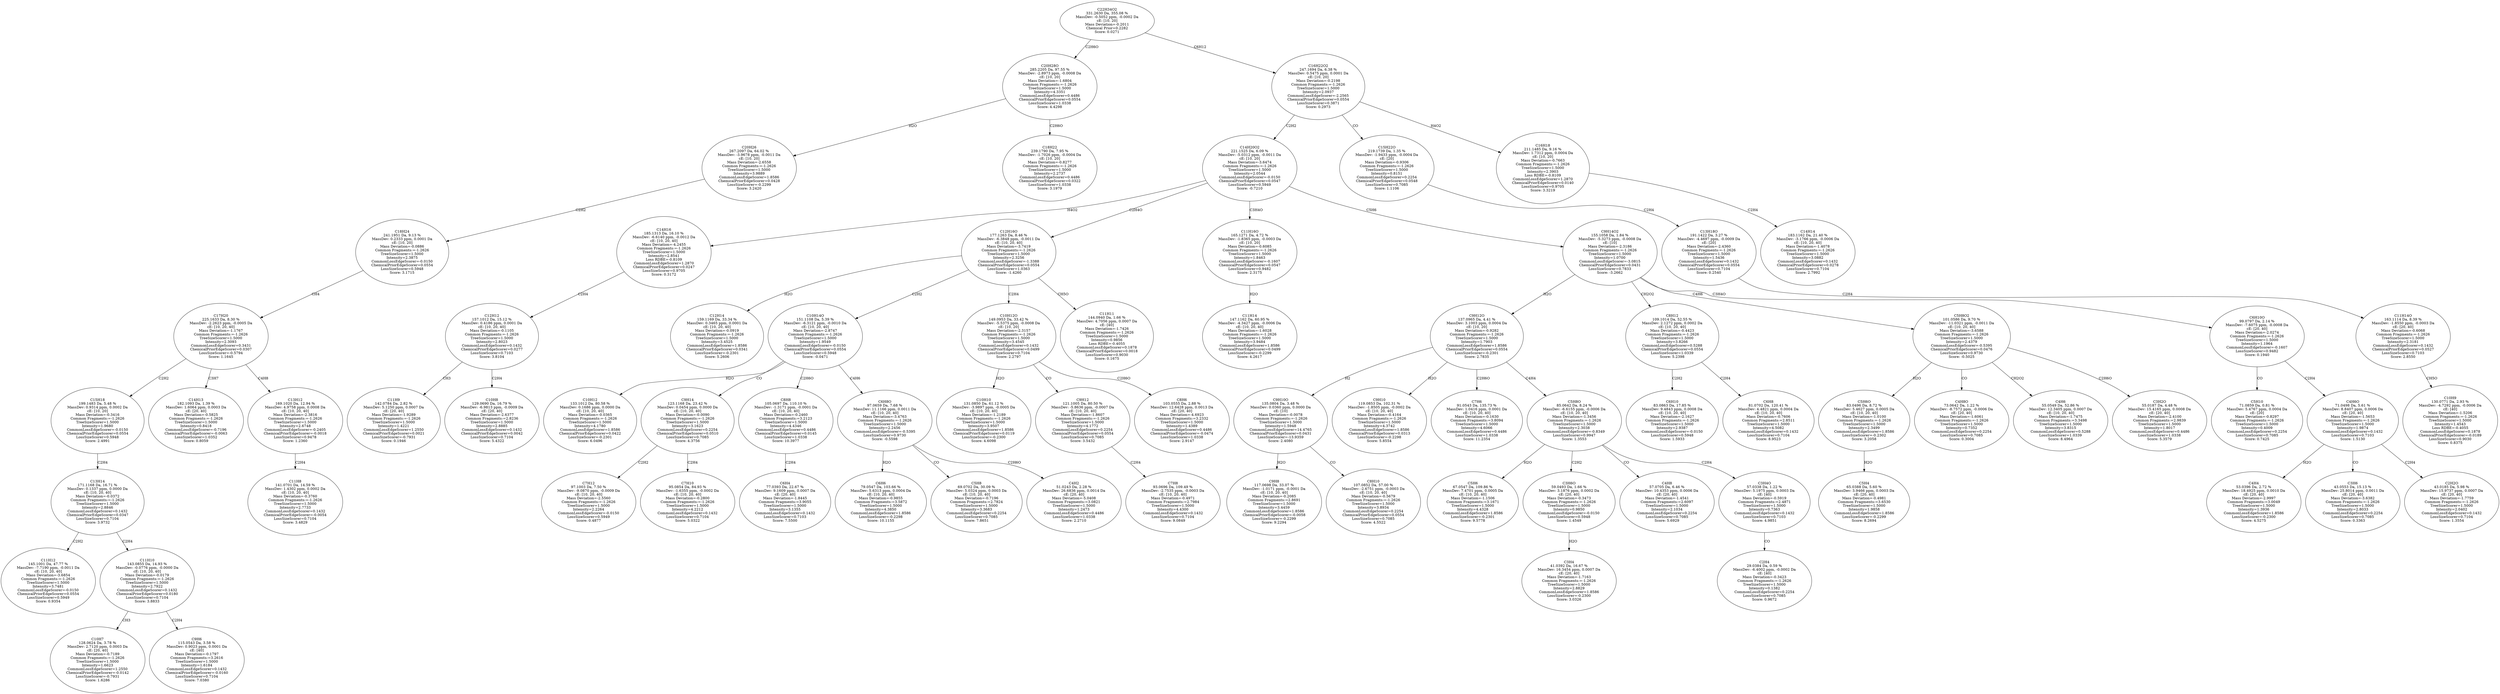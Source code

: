 strict digraph {
v1 [label="C11H12\n145.1001 Da, 47.77 %\nMassDev: -7.7190 ppm, -0.0011 Da\ncE: [10, 20, 40]\nMass Deviation=-3.6854\nCommon Fragments:=-1.2626\nTreeSizeScorer=1.5000\nIntensity=3.7481\nCommonLossEdgeScorer=-0.0150\nChemicalPriorEdgeScorer=0.0554\nLossSizeScorer=0.5949\nScore: 0.9354"];
v2 [label="C10H7\n128.0624 Da, 3.78 %\nMassDev: 2.7120 ppm, 0.0003 Da\ncE: [20, 40]\nMass Deviation=-0.7189\nCommon Fragments:=-1.2626\nTreeSizeScorer=1.5000\nIntensity=1.6623\nCommonLossEdgeScorer=1.2550\nChemicalPriorEdgeScorer=-0.0142\nLossSizeScorer=-0.7931\nScore: 1.6286"];
v3 [label="C9H6\n115.0543 Da, 3.58 %\nMassDev: 0.9023 ppm, 0.0001 Da\ncE: [40]\nMass Deviation=-0.1797\nCommon Fragments:=3.2616\nTreeSizeScorer=1.5000\nIntensity=1.6184\nCommonLossEdgeScorer=0.1432\nChemicalPriorEdgeScorer=-0.0160\nLossSizeScorer=0.7104\nScore: 7.0380"];
v4 [label="C11H10\n143.0855 Da, 14.93 %\nMassDev: -0.0776 ppm, -0.0000 Da\ncE: [10, 20, 40]\nMass Deviation=-0.0179\nCommon Fragments:=-1.2626\nTreeSizeScorer=1.5000\nIntensity=2.7922\nCommonLossEdgeScorer=0.1432\nChemicalPriorEdgeScorer=0.0180\nLossSizeScorer=0.7104\nScore: 3.8833"];
v5 [label="C13H14\n171.1168 Da, 16.71 %\nMassDev: 0.1337 ppm, 0.0000 Da\ncE: [10, 20, 40]\nMass Deviation=-0.0372\nCommon Fragments:=-1.2626\nTreeSizeScorer=1.5000\nIntensity=2.8846\nCommonLossEdgeScorer=0.1432\nChemicalPriorEdgeScorer=0.0347\nLossSizeScorer=0.7104\nScore: 3.9732"];
v6 [label="C15H18\n199.1483 Da, 5.48 %\nMassDev: 0.9314 ppm, 0.0002 Da\ncE: [10, 20]\nMass Deviation=-0.3416\nCommon Fragments:=-1.2626\nTreeSizeScorer=1.5000\nIntensity=1.9680\nCommonLossEdgeScorer=-0.0150\nChemicalPriorEdgeScorer=0.0554\nLossSizeScorer=0.5948\nScore: 2.4991"];
v7 [label="C14H13\n182.1093 Da, 1.39 %\nMassDev: 1.6064 ppm, 0.0003 Da\ncE: [20, 40]\nMass Deviation=-0.5825\nCommon Fragments:=-1.2626\nTreeSizeScorer=1.5000\nIntensity=0.8418\nCommonLossEdgeScorer=-0.7196\nChemicalPriorEdgeScorer=-0.0063\nLossSizeScorer=1.0352\nScore: 0.8059"];
v8 [label="C11H8\n141.0701 Da, 14.59 %\nMassDev: 1.4302 ppm, 0.0002 Da\ncE: [10, 20, 40]\nMass Deviation=-0.3760\nCommon Fragments:=-1.2626\nTreeSizeScorer=1.5000\nIntensity=2.7733\nCommonLossEdgeScorer=0.1432\nChemicalPriorEdgeScorer=-0.0054\nLossSizeScorer=0.7104\nScore: 3.4829"];
v9 [label="C13H12\n169.1020 Da, 12.94 %\nMassDev: 4.9758 ppm, 0.0008 Da\ncE: [10, 20, 40]\nMass Deviation=-2.3816\nCommon Fragments:=-1.2626\nTreeSizeScorer=1.5000\nIntensity=2.6748\nCommonLossEdgeScorer=-0.2405\nChemicalPriorEdgeScorer=-0.0018\nLossSizeScorer=0.9478\nScore: 1.2360"];
v10 [label="C17H20\n225.1633 Da, 8.30 %\nMassDev: -2.2623 ppm, -0.0005 Da\ncE: [10, 20, 40]\nMass Deviation=-1.1767\nCommon Fragments:=-1.2626\nTreeSizeScorer=1.5000\nIntensity=2.3093\nCommonLossEdgeScorer=0.3431\nChemicalPriorEdgeScorer=0.0307\nLossSizeScorer=-0.5794\nScore: 1.1645"];
v11 [label="C18H24\n241.1951 Da, 9.13 %\nMassDev: 0.2333 ppm, 0.0001 Da\ncE: [10, 20]\nMass Deviation=-0.0886\nCommon Fragments:=-1.2626\nTreeSizeScorer=1.5000\nIntensity=2.3875\nCommonLossEdgeScorer=-0.0150\nChemicalPriorEdgeScorer=0.0554\nLossSizeScorer=0.5948\nScore: 3.1715"];
v12 [label="C20H26\n267.2097 Da, 64.02 %\nMassDev: -3.9678 ppm, -0.0011 Da\ncE: [10, 20]\nMass Deviation=-2.6558\nCommon Fragments:=-1.2626\nTreeSizeScorer=1.5000\nIntensity=3.9889\nCommonLossEdgeScorer=1.8586\nChemicalPriorEdgeScorer=0.0428\nLossSizeScorer=-0.2299\nScore: 3.2420"];
v13 [label="C18H22\n239.1790 Da, 7.95 %\nMassDev: -1.7026 ppm, -0.0004 Da\ncE: [10, 20]\nMass Deviation=-0.8277\nCommon Fragments:=-1.2626\nTreeSizeScorer=1.5000\nIntensity=2.2737\nCommonLossEdgeScorer=0.4486\nChemicalPriorEdgeScorer=0.0322\nLossSizeScorer=1.0338\nScore: 3.1979"];
v14 [label="C20H28O\n285.2205 Da, 97.55 %\nMassDev: -2.8973 ppm, -0.0008 Da\ncE: [10, 20]\nMass Deviation=-1.6804\nCommon Fragments:=-1.2626\nTreeSizeScorer=1.5000\nIntensity=4.3351\nCommonLossEdgeScorer=0.4486\nChemicalPriorEdgeScorer=0.0554\nLossSizeScorer=1.0338\nScore: 4.4298"];
v15 [label="C11H9\n142.0784 Da, 2.82 %\nMassDev: 5.1250 ppm, 0.0007 Da\ncE: [20, 40]\nMass Deviation=-1.9289\nCommon Fragments:=-1.2626\nTreeSizeScorer=1.5000\nIntensity=1.4221\nCommonLossEdgeScorer=1.2550\nChemicalPriorEdgeScorer=0.0021\nLossSizeScorer=-0.7931\nScore: 0.1946"];
v16 [label="C10H8\n129.0690 Da, 16.79 %\nMassDev: -6.9813 ppm, -0.0009 Da\ncE: [20, 40]\nMass Deviation=-2.6377\nCommon Fragments:=2.8236\nTreeSizeScorer=1.5000\nIntensity=2.8885\nCommonLossEdgeScorer=0.1432\nChemicalPriorEdgeScorer=0.0042\nLossSizeScorer=0.7104\nScore: 5.4322"];
v17 [label="C12H12\n157.1012 Da, 15.12 %\nMassDev: 0.4186 ppm, 0.0001 Da\ncE: [10, 20, 40]\nMass Deviation=-0.1105\nCommon Fragments:=-1.2626\nTreeSizeScorer=1.5000\nIntensity=2.8023\nCommonLossEdgeScorer=0.1432\nChemicalPriorEdgeScorer=0.0277\nLossSizeScorer=0.7103\nScore: 3.8104"];
v18 [label="C14H16\n185.1313 Da, 16.10 %\nMassDev: -6.6140 ppm, -0.0012 Da\ncE: [10, 20, 40]\nMass Deviation=-4.2455\nCommon Fragments:=-1.2626\nTreeSizeScorer=1.5000\nIntensity=2.8541\nLoss RDBE=-0.8109\nCommonLossEdgeScorer=1.2870\nChemicalPriorEdgeScorer=0.0247\nLossSizeScorer=0.9705\nScore: 0.3172"];
v19 [label="C12H14\n159.1169 Da, 33.34 %\nMassDev: 0.3465 ppm, 0.0001 Da\ncE: [10, 20, 40]\nMass Deviation=-0.0919\nCommon Fragments:=-1.2626\nTreeSizeScorer=1.5000\nIntensity=3.4525\nCommonLossEdgeScorer=1.8586\nChemicalPriorEdgeScorer=0.0341\nLossSizeScorer=-0.2301\nScore: 5.2606"];
v20 [label="C10H12\n133.1012 Da, 80.58 %\nMassDev: 0.1686 ppm, 0.0000 Da\ncE: [10, 20, 40]\nMass Deviation=-0.0365\nCommon Fragments:=-1.2626\nTreeSizeScorer=1.5000\nIntensity=4.1780\nCommonLossEdgeScorer=1.8586\nChemicalPriorEdgeScorer=0.0422\nLossSizeScorer=-0.2301\nScore: 6.0496"];
v21 [label="C7H12\n97.1003 Da, 7.50 %\nMassDev: -9.0870 ppm, -0.0009 Da\ncE: [10, 20, 40]\nMass Deviation=-2.5560\nCommon Fragments:=-1.2626\nTreeSizeScorer=1.5000\nIntensity=2.2264\nCommonLossEdgeScorer=-0.0150\nLossSizeScorer=0.5949\nScore: 0.4877"];
v22 [label="C7H10\n95.0854 Da, 84.93 %\nMassDev: -1.6355 ppm, -0.0002 Da\ncE: [10, 20, 40]\nMass Deviation=-0.2800\nCommon Fragments:=-1.2626\nTreeSizeScorer=1.5000\nIntensity=4.2212\nCommonLossEdgeScorer=0.1432\nLossSizeScorer=0.7104\nScore: 5.0322"];
v23 [label="C9H14\n123.1168 Da, 23.42 %\nMassDev: 0.0454 ppm, 0.0000 Da\ncE: [10, 20, 40]\nMass Deviation=-0.0090\nCommon Fragments:=-1.2626\nTreeSizeScorer=1.5000\nIntensity=3.1623\nCommonLossEdgeScorer=0.2254\nChemicalPriorEdgeScorer=0.0510\nLossSizeScorer=0.7085\nScore: 4.3756"];
v24 [label="C6H4\n77.0393 Da, 22.67 %\nMassDev: 9.1609 ppm, 0.0007 Da\ncE: [20, 40]\nMass Deviation=-1.8445\nCommon Fragments:=3.9055\nTreeSizeScorer=1.5000\nIntensity=3.1355\nCommonLossEdgeScorer=0.1432\nLossSizeScorer=0.7103\nScore: 7.5500"];
v25 [label="C8H8\n105.0697 Da, 110.10 %\nMassDev: -1.3171 ppm, -0.0001 Da\ncE: [10, 20, 40]\nMass Deviation=-0.2460\nCommon Fragments:=3.2123\nTreeSizeScorer=1.5000\nIntensity=4.4346\nCommonLossEdgeScorer=0.4486\nChemicalPriorEdgeScorer=0.0145\nLossSizeScorer=1.0338\nScore: 10.3977"];
v26 [label="C6H6\n79.0547 Da, 103.66 %\nMassDev: 5.6313 ppm, 0.0004 Da\ncE: [10, 20, 40]\nMass Deviation=-0.9855\nCommon Fragments:=3.5872\nTreeSizeScorer=1.5000\nIntensity=4.3850\nCommonLossEdgeScorer=1.8586\nLossSizeScorer=-0.2298\nScore: 10.1155"];
v27 [label="C5H8\n69.0702 Da, 30.09 %\nMassDev: 5.0324 ppm, 0.0003 Da\ncE: [10, 20, 40]\nMass Deviation=-0.7196\nCommon Fragments:=2.7824\nTreeSizeScorer=1.5000\nIntensity=3.3683\nCommonLossEdgeScorer=0.2254\nLossSizeScorer=0.7085\nScore: 7.8651"];
v28 [label="C4H2\n51.0243 Da, 2.28 %\nMassDev: 26.6836 ppm, 0.0014 Da\ncE: [20, 40]\nMass Deviation=-5.0408\nCommon Fragments:=3.0821\nTreeSizeScorer=1.5000\nIntensity=1.2473\nCommonLossEdgeScorer=0.4486\nLossSizeScorer=1.0338\nScore: 2.2710"];
v29 [label="C6H8O\n97.0659 Da, 7.68 %\nMassDev: 11.1166 ppm, 0.0011 Da\ncE: [10, 20, 40]\nMass Deviation=-3.4763\nCommon Fragments:=-1.2626\nTreeSizeScorer=1.5000\nIntensity=2.2456\nCommonLossEdgeScorer=-0.5395\nLossSizeScorer=0.9730\nScore: -0.5598"];
v30 [label="C10H14O\n151.1108 Da, 5.39 %\nMassDev: -6.3121 ppm, -0.0010 Da\ncE: [10, 20, 40]\nMass Deviation=-2.8747\nCommon Fragments:=-1.2626\nTreeSizeScorer=1.5000\nIntensity=1.9549\nCommonLossEdgeScorer=-0.0150\nChemicalPriorEdgeScorer=0.0554\nLossSizeScorer=0.5948\nScore: -0.0471"];
v31 [label="C10H10\n131.0850 Da, 61.12 %\nMassDev: -3.9897 ppm, -0.0005 Da\ncE: [10, 20, 40]\nMass Deviation=-1.2189\nCommon Fragments:=-1.2626\nTreeSizeScorer=1.5000\nIntensity=3.9507\nCommonLossEdgeScorer=1.8586\nChemicalPriorEdgeScorer=0.0119\nLossSizeScorer=-0.2300\nScore: 4.6098"];
v32 [label="C7H8\n93.0696 Da, 109.49 %\nMassDev: -2.7535 ppm, -0.0003 Da\ncE: [10, 20, 40]\nMass Deviation=-0.4971\nCommon Fragments:=2.7984\nTreeSizeScorer=1.5000\nIntensity=4.4300\nCommonLossEdgeScorer=0.1432\nLossSizeScorer=0.7104\nScore: 9.0849"];
v33 [label="C9H12\n121.1005 Da, 80.50 %\nMassDev: -5.8636 ppm, -0.0007 Da\ncE: [10, 20, 40]\nMass Deviation=-1.8607\nCommon Fragments:=-1.2626\nTreeSizeScorer=1.5000\nIntensity=4.1772\nCommonLossEdgeScorer=0.2254\nChemicalPriorEdgeScorer=0.0554\nLossSizeScorer=0.7085\nScore: 3.5432"];
v34 [label="C8H6\n103.0555 Da, 2.88 %\nMassDev: 12.6428 ppm, 0.0013 Da\ncE: [20, 40]\nMass Deviation=-4.6923\nCommon Fragments:=3.2332\nTreeSizeScorer=1.5000\nIntensity=1.4389\nCommonLossEdgeScorer=0.4486\nChemicalPriorEdgeScorer=-0.0474\nLossSizeScorer=1.0338\nScore: 2.9147"];
v35 [label="C10H12O\n149.0953 Da, 33.42 %\nMassDev: -5.5375 ppm, -0.0008 Da\ncE: [10, 20]\nMass Deviation=-2.3157\nCommon Fragments:=-1.2626\nTreeSizeScorer=1.5000\nIntensity=3.4545\nCommonLossEdgeScorer=0.1432\nChemicalPriorEdgeScorer=0.0499\nLossSizeScorer=0.7104\nScore: 2.2797"];
v36 [label="C11H11\n144.0940 Da, 1.66 %\nMassDev: 4.7056 ppm, 0.0007 Da\ncE: [40]\nMass Deviation=-1.7426\nCommon Fragments:=-1.2626\nTreeSizeScorer=1.5000\nIntensity=0.9856\nLoss RDBE=-0.4055\nCommonLossEdgeScorer=0.1878\nChemicalPriorEdgeScorer=0.0018\nLossSizeScorer=0.9030\nScore: 0.1675"];
v37 [label="C12H16O\n177.1263 Da, 8.46 %\nMassDev: -6.3848 ppm, -0.0011 Da\ncE: [10, 20, 40]\nMass Deviation=-3.7419\nCommon Fragments:=-1.2626\nTreeSizeScorer=1.5000\nIntensity=2.3256\nCommonLossEdgeScorer=-1.3388\nChemicalPriorEdgeScorer=0.0554\nLossSizeScorer=1.0363\nScore: -1.4260"];
v38 [label="C11H14\n147.1162 Da, 60.95 %\nMassDev: -4.3427 ppm, -0.0006 Da\ncE: [10, 20, 40]\nMass Deviation=-1.6028\nCommon Fragments:=-1.2626\nTreeSizeScorer=1.5000\nIntensity=3.9484\nCommonLossEdgeScorer=1.8586\nChemicalPriorEdgeScorer=0.0499\nLossSizeScorer=-0.2299\nScore: 4.2617"];
v39 [label="C11H16O\n165.1271 Da, 4.72 %\nMassDev: -1.8365 ppm, -0.0003 Da\ncE: [10, 20]\nMass Deviation=-0.6085\nCommon Fragments:=-1.2626\nTreeSizeScorer=1.5000\nIntensity=1.8463\nCommonLossEdgeScorer=-0.1607\nChemicalPriorEdgeScorer=0.0547\nLossSizeScorer=0.9482\nScore: 2.3175"];
v40 [label="C9H8\n117.0698 Da, 33.07 %\nMassDev: -1.0171 ppm, -0.0001 Da\ncE: [10, 20, 40]\nMass Deviation=-0.2085\nCommon Fragments:=2.8691\nTreeSizeScorer=1.5000\nIntensity=3.4459\nCommonLossEdgeScorer=1.8586\nChemicalPriorEdgeScorer=-0.0058\nLossSizeScorer=-0.2299\nScore: 9.2294"];
v41 [label="C8H10\n107.0852 Da, 57.00 %\nMassDev: -2.6751 ppm, -0.0003 Da\ncE: [10, 20, 40]\nMass Deviation=-0.5679\nCommon Fragments:=-1.2626\nTreeSizeScorer=1.5000\nIntensity=3.8934\nCommonLossEdgeScorer=0.2254\nChemicalPriorEdgeScorer=0.0554\nLossSizeScorer=0.7085\nScore: 4.5522"];
v42 [label="C9H10O\n135.0804 Da, 3.48 %\nMassDev: 0.0360 ppm, 0.0000 Da\ncE: [10]\nMass Deviation=-0.0078\nCommon Fragments:=-1.2626\nTreeSizeScorer=1.5000\nIntensity=1.5948\nCommonLossEdgeScorer=14.4765\nChemicalPriorEdgeScorer=0.0431\nLossSizeScorer=-13.9359\nScore: 2.4080"];
v43 [label="C9H10\n119.0853 Da, 102.31 %\nMassDev: -1.8505 ppm, -0.0002 Da\ncE: [10, 20, 40]\nMass Deviation=-0.4164\nCommon Fragments:=-1.2626\nTreeSizeScorer=1.5000\nIntensity=4.3742\nCommonLossEdgeScorer=1.8586\nChemicalPriorEdgeScorer=0.0313\nLossSizeScorer=-0.2298\nScore: 5.8554"];
v44 [label="C7H6\n91.0543 Da, 135.73 %\nMassDev: 1.0416 ppm, 0.0001 Da\ncE: [10, 20, 40]\nMass Deviation=-0.1630\nCommon Fragments:=3.8094\nTreeSizeScorer=1.5000\nIntensity=4.6066\nCommonLossEdgeScorer=0.4486\nLossSizeScorer=1.0338\nScore: 11.2354"];
v45 [label="C5H6\n67.0547 Da, 109.86 %\nMassDev: 7.4701 ppm, 0.0005 Da\ncE: [10, 20, 40]\nMass Deviation=-1.1506\nCommon Fragments:=3.1671\nTreeSizeScorer=1.5000\nIntensity=4.4328\nCommonLossEdgeScorer=1.8586\nLossSizeScorer=-0.2301\nScore: 9.5778"];
v46 [label="C3H4\n41.0392 Da, 16.67 %\nMassDev: 16.3454 ppm, 0.0007 Da\ncE: [20, 40]\nMass Deviation=-1.7163\nCommon Fragments:=-1.2626\nTreeSizeScorer=1.5000\nIntensity=2.8829\nCommonLossEdgeScorer=1.8586\nLossSizeScorer=-0.2300\nScore: 3.0326"];
v47 [label="C3H6O\n59.0493 Da, 1.66 %\nMassDev: 3.1876 ppm, 0.0002 Da\ncE: [20, 40]\nMass Deviation=-0.3473\nCommon Fragments:=-1.2626\nTreeSizeScorer=1.5000\nIntensity=0.9850\nCommonLossEdgeScorer=-0.0150\nLossSizeScorer=0.5948\nScore: 1.4549"];
v48 [label="C4H8\n57.0705 Da, 6.46 %\nMassDev: 10.4353 ppm, 0.0006 Da\ncE: [20, 40]\nMass Deviation=-1.4541\nCommon Fragments:=2.6097\nTreeSizeScorer=1.5000\nIntensity=2.1034\nCommonLossEdgeScorer=0.2254\nLossSizeScorer=0.7085\nScore: 5.6929"];
v49 [label="C2H4\n29.0384 Da, 0.59 %\nMassDev: -6.4002 ppm, -0.0002 Da\ncE: [40]\nMass Deviation=-0.3423\nCommon Fragments:=-1.2626\nTreeSizeScorer=1.5000\nIntensity=0.1382\nCommonLossEdgeScorer=0.2254\nLossSizeScorer=0.7085\nScore: 0.9672"];
v50 [label="C3H4O\n57.0338 Da, 1.22 %\nMassDev: 5.1975 ppm, 0.0003 Da\ncE: [40]\nMass Deviation=-0.5919\nCommon Fragments:=2.4871\nTreeSizeScorer=1.5000\nIntensity=0.7363\nCommonLossEdgeScorer=0.1432\nLossSizeScorer=0.7103\nScore: 4.9851"];
v51 [label="C5H8O\n85.0642 Da, 8.24 %\nMassDev: -6.6155 ppm, -0.0006 Da\ncE: [10, 20, 40]\nMass Deviation=-1.3456\nCommon Fragments:=-1.2626\nTreeSizeScorer=1.5000\nIntensity=2.3038\nCommonLossEdgeScorer=-0.8349\nLossSizeScorer=0.9947\nScore: 1.3553"];
v52 [label="C9H12O\n137.0965 Da, 4.41 %\nMassDev: 3.1003 ppm, 0.0004 Da\ncE: [10, 20]\nMass Deviation=-0.9282\nCommon Fragments:=-1.2626\nTreeSizeScorer=1.5000\nIntensity=1.7903\nCommonLossEdgeScorer=1.8586\nChemicalPriorEdgeScorer=0.0554\nLossSizeScorer=-0.2301\nScore: 2.7835"];
v53 [label="C6H10\n83.0863 Da, 17.85 %\nMassDev: 9.4843 ppm, 0.0008 Da\ncE: [10, 20, 40]\nMass Deviation=-2.1627\nCommon Fragments:=-1.2626\nTreeSizeScorer=1.5000\nIntensity=2.9387\nCommonLossEdgeScorer=-0.0150\nLossSizeScorer=0.5948\nScore: 1.5933"];
v54 [label="C6H8\n81.0702 Da, 120.41 %\nMassDev: 4.4821 ppm, 0.0004 Da\ncE: [10, 20, 40]\nMass Deviation=-0.7606\nCommon Fragments:=2.8511\nTreeSizeScorer=1.5000\nIntensity=4.5082\nCommonLossEdgeScorer=0.1432\nLossSizeScorer=0.7104\nScore: 8.9523"];
v55 [label="C8H12\n109.1014 Da, 52.55 %\nMassDev: 2.1272 ppm, 0.0002 Da\ncE: [10, 20, 40]\nMass Deviation=-0.4423\nCommon Fragments:=-1.2626\nTreeSizeScorer=1.5000\nIntensity=3.8266\nCommonLossEdgeScorer=0.5288\nChemicalPriorEdgeScorer=0.0554\nLossSizeScorer=1.0339\nScore: 5.2398"];
v56 [label="C5H4\n65.0388 Da, 5.60 %\nMassDev: 3.9466 ppm, 0.0003 Da\ncE: [20, 40]\nMass Deviation=-0.4981\nCommon Fragments:=3.6530\nTreeSizeScorer=1.5000\nIntensity=1.9858\nCommonLossEdgeScorer=1.8586\nLossSizeScorer=-0.2299\nScore: 8.2694"];
v57 [label="C5H6O\n83.0496 Da, 8.72 %\nMassDev: 5.4627 ppm, 0.0005 Da\ncE: [10, 20, 40]\nMass Deviation=-1.0100\nCommon Fragments:=-1.2626\nTreeSizeScorer=1.5000\nIntensity=2.3499\nCommonLossEdgeScorer=1.8586\nLossSizeScorer=-0.2302\nScore: 3.2058"];
v58 [label="C4H8O\n73.0642 Da, 1.22 %\nMassDev: -8.7572 ppm, -0.0006 Da\ncE: [20, 40]\nMass Deviation=-1.6061\nCommon Fragments:=-1.2626\nTreeSizeScorer=1.5000\nIntensity=0.7352\nCommonLossEdgeScorer=0.2254\nLossSizeScorer=0.7085\nScore: 0.3004"];
v59 [label="C4H6\n55.0549 Da, 52.86 %\nMassDev: 12.3405 ppm, 0.0007 Da\ncE: [10, 20, 40]\nMass Deviation=-1.7475\nCommon Fragments:=3.3498\nTreeSizeScorer=1.5000\nIntensity=3.8315\nCommonLossEdgeScorer=0.5288\nLossSizeScorer=1.0339\nScore: 8.4964"];
v60 [label="C3H2O\n55.0187 Da, 4.48 %\nMassDev: 15.4165 ppm, 0.0008 Da\ncE: [20, 40]\nMass Deviation=-2.4100\nCommon Fragments:=2.9839\nTreeSizeScorer=1.5000\nIntensity=1.8017\nCommonLossEdgeScorer=0.4486\nLossSizeScorer=1.0338\nScore: 5.3579"];
v61 [label="C5H8O2\n101.0586 Da, 9.70 %\nMassDev: -11.0321 ppm, -0.0011 Da\ncE: [10, 20, 40]\nMass Deviation=-3.6588\nCommon Fragments:=-1.2626\nTreeSizeScorer=1.5000\nIntensity=2.4379\nCommonLossEdgeScorer=-0.5395\nChemicalPriorEdgeScorer=0.0476\nLossSizeScorer=0.9730\nScore: -0.5025"];
v62 [label="C5H10\n71.0859 Da, 0.81 %\nMassDev: 5.4767 ppm, 0.0004 Da\ncE: [20]\nMass Deviation=-0.8297\nCommon Fragments:=-1.2626\nTreeSizeScorer=1.5000\nIntensity=0.4009\nCommonLossEdgeScorer=0.2254\nLossSizeScorer=0.7085\nScore: 0.7425"];
v63 [label="C4H4\n53.0396 Da, 2.72 %\nMassDev: 18.4925 ppm, 0.0010 Da\ncE: [20, 40]\nMass Deviation=-2.9997\nCommon Fragments:=3.0049\nTreeSizeScorer=1.5000\nIntensity=1.3936\nCommonLossEdgeScorer=1.8586\nLossSizeScorer=-0.2300\nScore: 4.5275"];
v64 [label="C3H6\n43.0553 Da, 15.13 %\nMassDev: 25.8014 ppm, 0.0011 Da\ncE: [20, 40]\nMass Deviation=-3.6382\nCommon Fragments:=-1.2626\nTreeSizeScorer=1.5000\nIntensity=2.8033\nCommonLossEdgeScorer=0.2254\nLossSizeScorer=0.7085\nScore: 0.3363"];
v65 [label="C2H2O\n43.0185 Da, 5.98 %\nMassDev: 15.9737 ppm, 0.0007 Da\ncE: [20, 40]\nMass Deviation=-1.7759\nCommon Fragments:=-1.2626\nTreeSizeScorer=1.5000\nIntensity=2.0402\nCommonLossEdgeScorer=0.1432\nLossSizeScorer=0.7104\nScore: 1.3554"];
v66 [label="C4H6O\n71.0498 Da, 5.61 %\nMassDev: 8.8407 ppm, 0.0006 Da\ncE: [20, 40]\nMass Deviation=-1.5653\nCommon Fragments:=-1.2626\nTreeSizeScorer=1.5000\nIntensity=1.9874\nCommonLossEdgeScorer=0.1432\nLossSizeScorer=0.7103\nScore: 1.5130"];
v67 [label="C6H10O\n99.0797 Da, 2.14 %\nMassDev: -7.6075 ppm, -0.0008 Da\ncE: [20, 40]\nMass Deviation=-2.0274\nCommon Fragments:=-1.2626\nTreeSizeScorer=1.5000\nIntensity=1.1964\nCommonLossEdgeScorer=-0.1607\nLossSizeScorer=0.9482\nScore: 0.1940"];
v68 [label="C9H14O2\n155.1058 Da, 1.84 %\nMassDev: -5.3273 ppm, -0.0008 Da\ncE: [10]\nMass Deviation=-2.3186\nCommon Fragments:=-1.2626\nTreeSizeScorer=1.5000\nIntensity=1.0700\nCommonLossEdgeScorer=-3.0815\nChemicalPriorEdgeScorer=0.0431\nLossSizeScorer=0.7833\nScore: -3.2662"];
v69 [label="C14H20O2\n221.1525 Da, 6.09 %\nMassDev: -5.0312 ppm, -0.0011 Da\ncE: [10, 20]\nMass Deviation=-3.6474\nCommon Fragments:=-1.2626\nTreeSizeScorer=1.5000\nIntensity=2.0544\nCommonLossEdgeScorer=-0.0150\nChemicalPriorEdgeScorer=0.0547\nLossSizeScorer=0.5949\nScore: -0.7210"];
v70 [label="C10H9\n130.0771 Da, 2.93 %\nMassDev: -4.7292 ppm, -0.0006 Da\ncE: [40]\nMass Deviation=-1.5206\nCommon Fragments:=-1.2626\nTreeSizeScorer=1.5000\nIntensity=1.4543\nLoss RDBE=-0.4055\nCommonLossEdgeScorer=0.1878\nChemicalPriorEdgeScorer=-0.0189\nLossSizeScorer=0.9030\nScore: 0.8375"];
v71 [label="C11H14O\n163.1114 Da, 8.39 %\nMassDev: -1.8550 ppm, -0.0003 Da\ncE: [20, 40]\nMass Deviation=-0.6068\nCommon Fragments:=-1.2626\nTreeSizeScorer=1.5000\nIntensity=2.3181\nCommonLossEdgeScorer=0.1432\nChemicalPriorEdgeScorer=0.0527\nLossSizeScorer=0.7103\nScore: 2.8550"];
v72 [label="C13H18O\n191.1422 Da, 3.27 %\nMassDev: -4.4697 ppm, -0.0009 Da\ncE: [20]\nMass Deviation=-2.4360\nCommon Fragments:=-1.2626\nTreeSizeScorer=1.5000\nIntensity=1.5436\nCommonLossEdgeScorer=0.1432\nChemicalPriorEdgeScorer=0.0554\nLossSizeScorer=0.7104\nScore: 0.2540"];
v73 [label="C15H22O\n219.1739 Da, 1.35 %\nMassDev: -1.9433 ppm, -0.0004 Da\ncE: [20]\nMass Deviation=-0.9306\nCommon Fragments:=-1.2626\nTreeSizeScorer=1.5000\nIntensity=0.8151\nCommonLossEdgeScorer=0.2254\nChemicalPriorEdgeScorer=0.0548\nLossSizeScorer=0.7085\nScore: 1.1106"];
v74 [label="C14H14\n183.1162 Da, 21.40 %\nMassDev: -3.1766 ppm, -0.0006 Da\ncE: [10, 20, 40]\nMass Deviation=-1.4078\nCommon Fragments:=-1.2626\nTreeSizeScorer=1.5000\nIntensity=3.0882\nCommonLossEdgeScorer=0.1432\nChemicalPriorEdgeScorer=0.0278\nLossSizeScorer=0.7104\nScore: 2.7992"];
v75 [label="C16H18\n211.1485 Da, 9.16 %\nMassDev: 1.7312 ppm, 0.0004 Da\ncE: [10, 20]\nMass Deviation=-0.7663\nCommon Fragments:=-1.2626\nTreeSizeScorer=1.5000\nIntensity=2.3903\nLoss RDBE=-0.8109\nCommonLossEdgeScorer=1.2870\nChemicalPriorEdgeScorer=0.0140\nLossSizeScorer=0.9705\nScore: 3.3219"];
v76 [label="C16H22O2\n247.1694 Da, 6.38 %\nMassDev: 0.5475 ppm, 0.0001 Da\ncE: [10, 20]\nMass Deviation=-0.2198\nCommon Fragments:=-1.2626\nTreeSizeScorer=1.5000\nIntensity=2.0937\nCommonLossEdgeScorer=-2.2565\nChemicalPriorEdgeScorer=0.0554\nLossSizeScorer=0.3871\nScore: 0.2973"];
v77 [label="C22H34O2\n331.2630 Da, 355.08 %\nMassDev: -0.5052 ppm, -0.0002 Da\ncE: [10, 20]\nMass Deviation=-0.2011\nChemical Prior=0.2282\nScore: 0.0271"];
v5 -> v1 [label="C2H2"];
v4 -> v2 [label="CH3"];
v4 -> v3 [label="C2H4"];
v5 -> v4 [label="C2H4"];
v6 -> v5 [label="C2H4"];
v10 -> v6 [label="C2H2"];
v10 -> v7 [label="C3H7"];
v9 -> v8 [label="C2H4"];
v10 -> v9 [label="C4H8"];
v11 -> v10 [label="CH4"];
v12 -> v11 [label="C2H2"];
v14 -> v12 [label="H2O"];
v14 -> v13 [label="C2H6O"];
v77 -> v14 [label="C2H6O"];
v17 -> v15 [label="CH3"];
v17 -> v16 [label="C2H4"];
v18 -> v17 [label="C2H4"];
v69 -> v18 [label="H4O2"];
v37 -> v19 [label="H2O"];
v30 -> v20 [label="H2O"];
v23 -> v21 [label="C2H2"];
v23 -> v22 [label="C2H4"];
v30 -> v23 [label="CO"];
v25 -> v24 [label="C2H4"];
v30 -> v25 [label="C2H6O"];
v29 -> v26 [label="H2O"];
v29 -> v27 [label="CO"];
v29 -> v28 [label="C2H6O"];
v30 -> v29 [label="C4H6"];
v37 -> v30 [label="C2H2"];
v35 -> v31 [label="H2O"];
v33 -> v32 [label="C2H4"];
v35 -> v33 [label="CO"];
v35 -> v34 [label="C2H6O"];
v37 -> v35 [label="C2H4"];
v37 -> v36 [label="CH5O"];
v69 -> v37 [label="C2H4O"];
v39 -> v38 [label="H2O"];
v69 -> v39 [label="C3H4O"];
v42 -> v40 [label="H2O"];
v42 -> v41 [label="CO"];
v52 -> v42 [label="H2"];
v52 -> v43 [label="H2O"];
v52 -> v44 [label="C2H6O"];
v51 -> v45 [label="H2O"];
v47 -> v46 [label="H2O"];
v51 -> v47 [label="C2H2"];
v51 -> v48 [label="CO"];
v50 -> v49 [label="CO"];
v51 -> v50 [label="C2H4"];
v52 -> v51 [label="C4H4"];
v68 -> v52 [label="H2O"];
v55 -> v53 [label="C2H2"];
v55 -> v54 [label="C2H4"];
v68 -> v55 [label="CH2O2"];
v57 -> v56 [label="H2O"];
v61 -> v57 [label="H2O"];
v61 -> v58 [label="CO"];
v61 -> v59 [label="CH2O2"];
v61 -> v60 [label="C2H6O"];
v68 -> v61 [label="C4H6"];
v67 -> v62 [label="CO"];
v66 -> v63 [label="H2O"];
v66 -> v64 [label="CO"];
v66 -> v65 [label="C2H4"];
v67 -> v66 [label="C2H4"];
v68 -> v67 [label="C3H4O"];
v69 -> v68 [label="C5H6"];
v76 -> v69 [label="C2H2"];
v71 -> v70 [label="CH5O"];
v72 -> v71 [label="C2H4"];
v73 -> v72 [label="C2H4"];
v76 -> v73 [label="CO"];
v75 -> v74 [label="C2H4"];
v76 -> v75 [label="H4O2"];
v77 -> v76 [label="C6H12"];
}